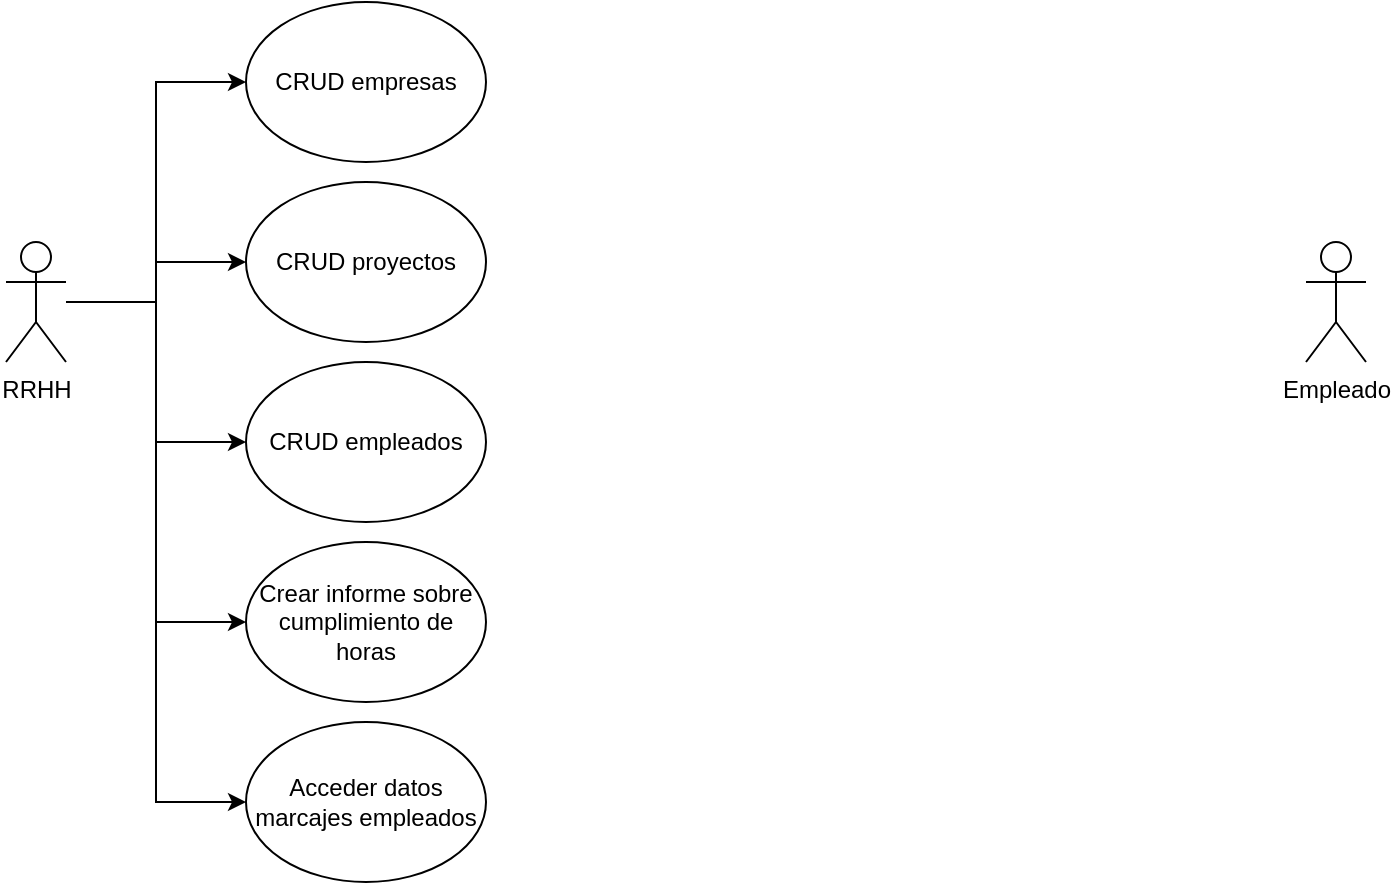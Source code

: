 <mxfile version="21.0.2" type="github">
  <diagram name="Page-1" id="xl4MJ88EjeMnw6IJl3ZT">
    <mxGraphModel dx="1434" dy="764" grid="1" gridSize="10" guides="1" tooltips="1" connect="1" arrows="1" fold="1" page="1" pageScale="1" pageWidth="850" pageHeight="1100" math="0" shadow="0">
      <root>
        <mxCell id="0" />
        <mxCell id="1" parent="0" />
        <mxCell id="a2OSM05QCFBGGNWs0fvZ-5" style="edgeStyle=orthogonalEdgeStyle;rounded=0;orthogonalLoop=1;jettySize=auto;html=1;entryX=0;entryY=0.5;entryDx=0;entryDy=0;" edge="1" parent="1" source="a2OSM05QCFBGGNWs0fvZ-1" target="a2OSM05QCFBGGNWs0fvZ-2">
          <mxGeometry relative="1" as="geometry" />
        </mxCell>
        <mxCell id="a2OSM05QCFBGGNWs0fvZ-6" style="edgeStyle=orthogonalEdgeStyle;rounded=0;orthogonalLoop=1;jettySize=auto;html=1;entryX=0;entryY=0.5;entryDx=0;entryDy=0;" edge="1" parent="1" source="a2OSM05QCFBGGNWs0fvZ-1" target="a2OSM05QCFBGGNWs0fvZ-4">
          <mxGeometry relative="1" as="geometry" />
        </mxCell>
        <mxCell id="a2OSM05QCFBGGNWs0fvZ-7" style="edgeStyle=orthogonalEdgeStyle;rounded=0;orthogonalLoop=1;jettySize=auto;html=1;entryX=0;entryY=0.5;entryDx=0;entryDy=0;" edge="1" parent="1" source="a2OSM05QCFBGGNWs0fvZ-1" target="a2OSM05QCFBGGNWs0fvZ-3">
          <mxGeometry relative="1" as="geometry" />
        </mxCell>
        <mxCell id="a2OSM05QCFBGGNWs0fvZ-9" style="edgeStyle=orthogonalEdgeStyle;rounded=0;orthogonalLoop=1;jettySize=auto;html=1;entryX=0;entryY=0.5;entryDx=0;entryDy=0;" edge="1" parent="1" source="a2OSM05QCFBGGNWs0fvZ-1" target="a2OSM05QCFBGGNWs0fvZ-8">
          <mxGeometry relative="1" as="geometry" />
        </mxCell>
        <mxCell id="a2OSM05QCFBGGNWs0fvZ-11" style="edgeStyle=orthogonalEdgeStyle;rounded=0;orthogonalLoop=1;jettySize=auto;html=1;entryX=0;entryY=0.5;entryDx=0;entryDy=0;" edge="1" parent="1" source="a2OSM05QCFBGGNWs0fvZ-1" target="a2OSM05QCFBGGNWs0fvZ-10">
          <mxGeometry relative="1" as="geometry" />
        </mxCell>
        <mxCell id="a2OSM05QCFBGGNWs0fvZ-1" value="RRHH" style="shape=umlActor;verticalLabelPosition=bottom;verticalAlign=top;html=1;outlineConnect=0;" vertex="1" parent="1">
          <mxGeometry x="120" y="220" width="30" height="60" as="geometry" />
        </mxCell>
        <mxCell id="a2OSM05QCFBGGNWs0fvZ-2" value="CRUD empresas" style="ellipse;whiteSpace=wrap;html=1;" vertex="1" parent="1">
          <mxGeometry x="240" y="100" width="120" height="80" as="geometry" />
        </mxCell>
        <mxCell id="a2OSM05QCFBGGNWs0fvZ-3" value="CRUD empleados" style="ellipse;whiteSpace=wrap;html=1;" vertex="1" parent="1">
          <mxGeometry x="240" y="280" width="120" height="80" as="geometry" />
        </mxCell>
        <mxCell id="a2OSM05QCFBGGNWs0fvZ-4" value="CRUD proyectos" style="ellipse;whiteSpace=wrap;html=1;" vertex="1" parent="1">
          <mxGeometry x="240" y="190" width="120" height="80" as="geometry" />
        </mxCell>
        <mxCell id="a2OSM05QCFBGGNWs0fvZ-8" value="Crear informe sobre cumplimiento de horas" style="ellipse;whiteSpace=wrap;html=1;" vertex="1" parent="1">
          <mxGeometry x="240" y="370" width="120" height="80" as="geometry" />
        </mxCell>
        <mxCell id="a2OSM05QCFBGGNWs0fvZ-10" value="Acceder datos marcajes empleados" style="ellipse;whiteSpace=wrap;html=1;" vertex="1" parent="1">
          <mxGeometry x="240" y="460" width="120" height="80" as="geometry" />
        </mxCell>
        <mxCell id="a2OSM05QCFBGGNWs0fvZ-12" value="Empleado" style="shape=umlActor;verticalLabelPosition=bottom;verticalAlign=top;html=1;outlineConnect=0;" vertex="1" parent="1">
          <mxGeometry x="770" y="220" width="30" height="60" as="geometry" />
        </mxCell>
      </root>
    </mxGraphModel>
  </diagram>
</mxfile>
